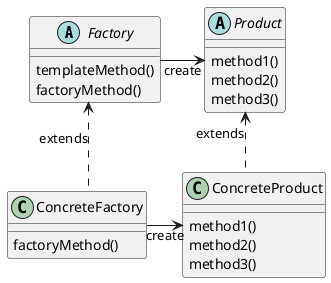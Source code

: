 @startuml

skinparam linetype ortho
top to bottom direction

abstract class Factory {
    templateMethod()
    factoryMethod()
}

abstract class Product {
    method1()
    method2()
    method3()
}

Factory -right-> Product : create

class ConcreteFactory {
    factoryMethod()
}

class ConcreteProduct {
    method1()
    method2()
    method3()
}

ConcreteFactory .up.> Factory : extends
ConcreteProduct .up.> Product : extends
ConcreteFactory -right-> ConcreteProduct : create

@enduml